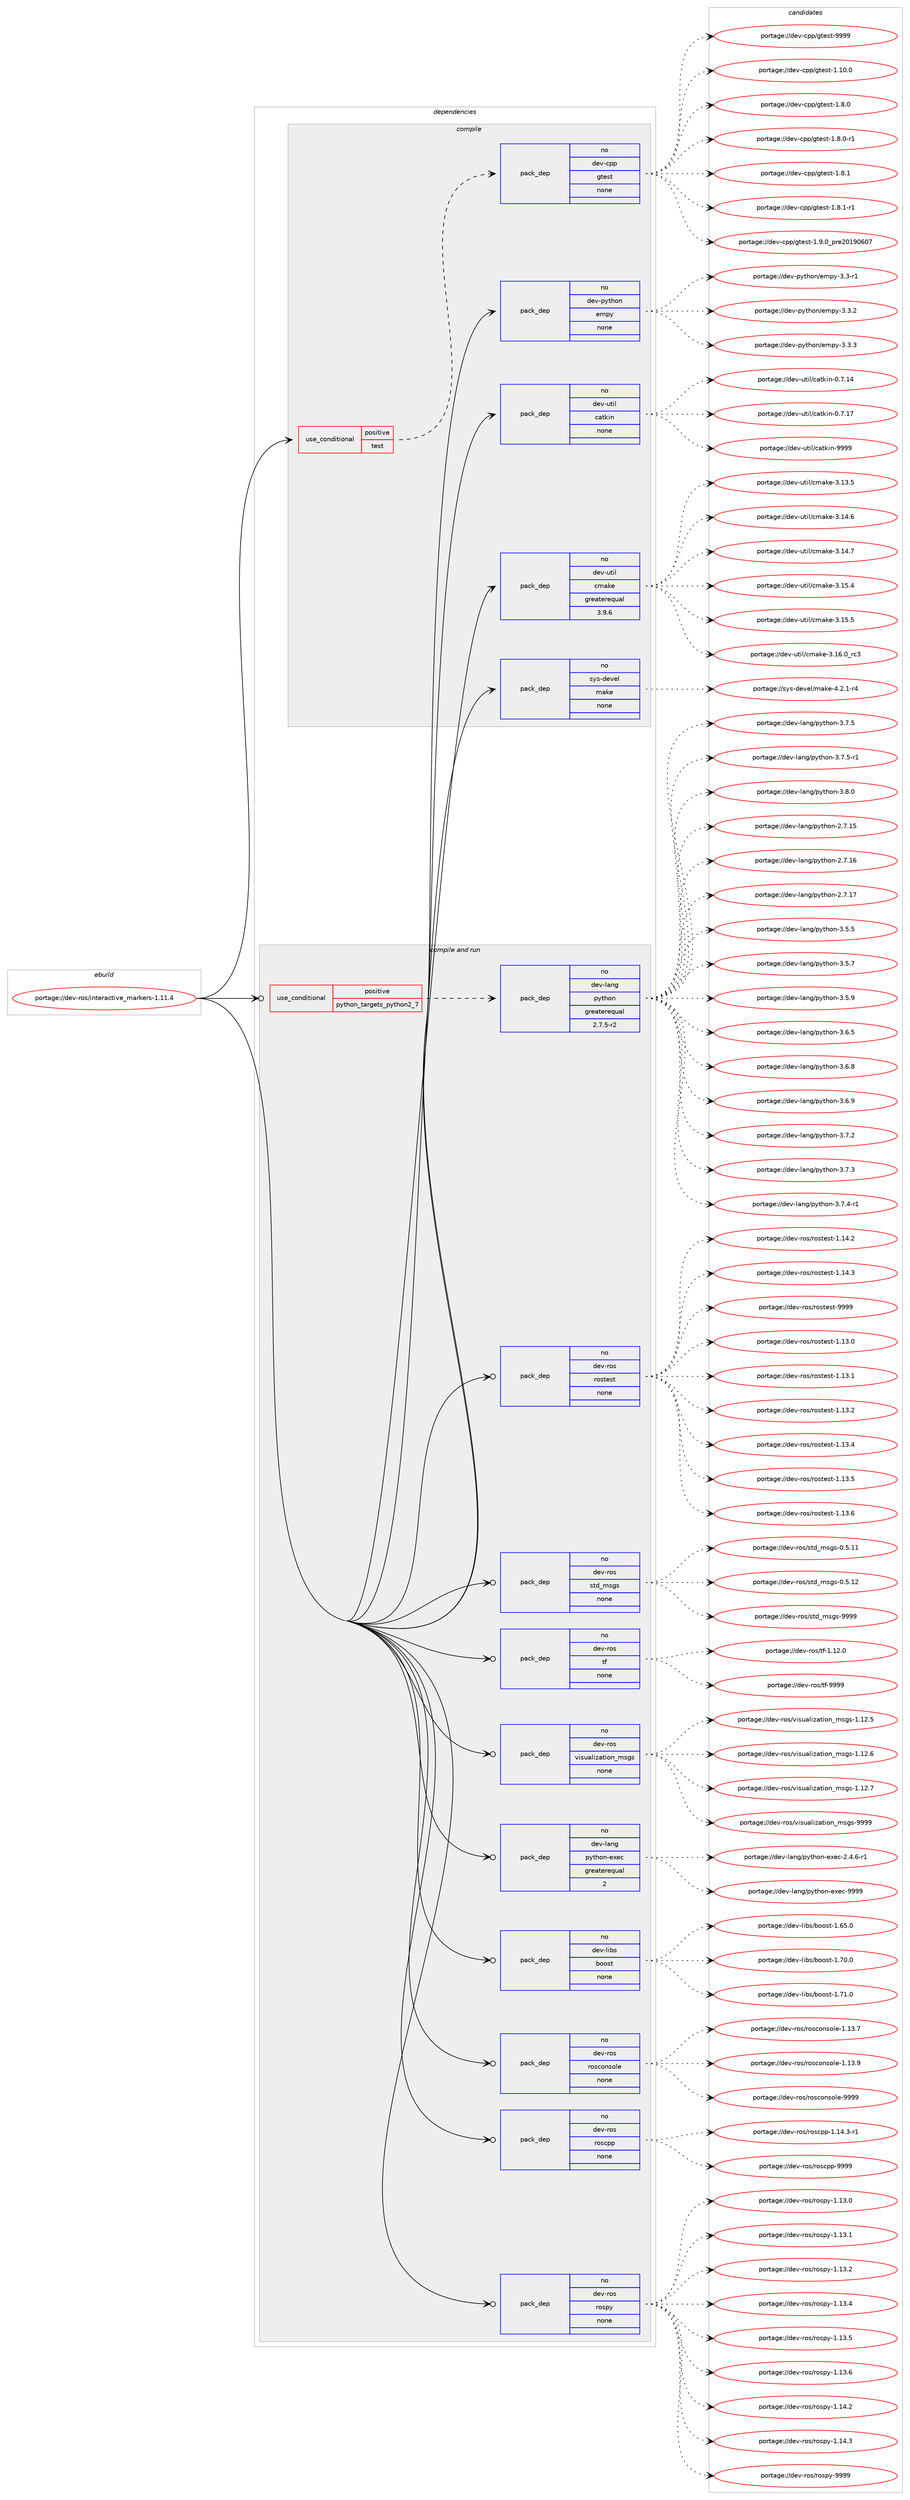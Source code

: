 digraph prolog {

# *************
# Graph options
# *************

newrank=true;
concentrate=true;
compound=true;
graph [rankdir=LR,fontname=Helvetica,fontsize=10,ranksep=1.5];#, ranksep=2.5, nodesep=0.2];
edge  [arrowhead=vee];
node  [fontname=Helvetica,fontsize=10];

# **********
# The ebuild
# **********

subgraph cluster_leftcol {
color=gray;
rank=same;
label=<<i>ebuild</i>>;
id [label="portage://dev-ros/interactive_markers-1.11.4", color=red, width=4, href="../dev-ros/interactive_markers-1.11.4.svg"];
}

# ****************
# The dependencies
# ****************

subgraph cluster_midcol {
color=gray;
label=<<i>dependencies</i>>;
subgraph cluster_compile {
fillcolor="#eeeeee";
style=filled;
label=<<i>compile</i>>;
subgraph cond42877 {
dependency189700 [label=<<TABLE BORDER="0" CELLBORDER="1" CELLSPACING="0" CELLPADDING="4"><TR><TD ROWSPAN="3" CELLPADDING="10">use_conditional</TD></TR><TR><TD>positive</TD></TR><TR><TD>test</TD></TR></TABLE>>, shape=none, color=red];
subgraph pack143395 {
dependency189701 [label=<<TABLE BORDER="0" CELLBORDER="1" CELLSPACING="0" CELLPADDING="4" WIDTH="220"><TR><TD ROWSPAN="6" CELLPADDING="30">pack_dep</TD></TR><TR><TD WIDTH="110">no</TD></TR><TR><TD>dev-cpp</TD></TR><TR><TD>gtest</TD></TR><TR><TD>none</TD></TR><TR><TD></TD></TR></TABLE>>, shape=none, color=blue];
}
dependency189700:e -> dependency189701:w [weight=20,style="dashed",arrowhead="vee"];
}
id:e -> dependency189700:w [weight=20,style="solid",arrowhead="vee"];
subgraph pack143396 {
dependency189702 [label=<<TABLE BORDER="0" CELLBORDER="1" CELLSPACING="0" CELLPADDING="4" WIDTH="220"><TR><TD ROWSPAN="6" CELLPADDING="30">pack_dep</TD></TR><TR><TD WIDTH="110">no</TD></TR><TR><TD>dev-python</TD></TR><TR><TD>empy</TD></TR><TR><TD>none</TD></TR><TR><TD></TD></TR></TABLE>>, shape=none, color=blue];
}
id:e -> dependency189702:w [weight=20,style="solid",arrowhead="vee"];
subgraph pack143397 {
dependency189703 [label=<<TABLE BORDER="0" CELLBORDER="1" CELLSPACING="0" CELLPADDING="4" WIDTH="220"><TR><TD ROWSPAN="6" CELLPADDING="30">pack_dep</TD></TR><TR><TD WIDTH="110">no</TD></TR><TR><TD>dev-util</TD></TR><TR><TD>catkin</TD></TR><TR><TD>none</TD></TR><TR><TD></TD></TR></TABLE>>, shape=none, color=blue];
}
id:e -> dependency189703:w [weight=20,style="solid",arrowhead="vee"];
subgraph pack143398 {
dependency189704 [label=<<TABLE BORDER="0" CELLBORDER="1" CELLSPACING="0" CELLPADDING="4" WIDTH="220"><TR><TD ROWSPAN="6" CELLPADDING="30">pack_dep</TD></TR><TR><TD WIDTH="110">no</TD></TR><TR><TD>dev-util</TD></TR><TR><TD>cmake</TD></TR><TR><TD>greaterequal</TD></TR><TR><TD>3.9.6</TD></TR></TABLE>>, shape=none, color=blue];
}
id:e -> dependency189704:w [weight=20,style="solid",arrowhead="vee"];
subgraph pack143399 {
dependency189705 [label=<<TABLE BORDER="0" CELLBORDER="1" CELLSPACING="0" CELLPADDING="4" WIDTH="220"><TR><TD ROWSPAN="6" CELLPADDING="30">pack_dep</TD></TR><TR><TD WIDTH="110">no</TD></TR><TR><TD>sys-devel</TD></TR><TR><TD>make</TD></TR><TR><TD>none</TD></TR><TR><TD></TD></TR></TABLE>>, shape=none, color=blue];
}
id:e -> dependency189705:w [weight=20,style="solid",arrowhead="vee"];
}
subgraph cluster_compileandrun {
fillcolor="#eeeeee";
style=filled;
label=<<i>compile and run</i>>;
subgraph cond42878 {
dependency189706 [label=<<TABLE BORDER="0" CELLBORDER="1" CELLSPACING="0" CELLPADDING="4"><TR><TD ROWSPAN="3" CELLPADDING="10">use_conditional</TD></TR><TR><TD>positive</TD></TR><TR><TD>python_targets_python2_7</TD></TR></TABLE>>, shape=none, color=red];
subgraph pack143400 {
dependency189707 [label=<<TABLE BORDER="0" CELLBORDER="1" CELLSPACING="0" CELLPADDING="4" WIDTH="220"><TR><TD ROWSPAN="6" CELLPADDING="30">pack_dep</TD></TR><TR><TD WIDTH="110">no</TD></TR><TR><TD>dev-lang</TD></TR><TR><TD>python</TD></TR><TR><TD>greaterequal</TD></TR><TR><TD>2.7.5-r2</TD></TR></TABLE>>, shape=none, color=blue];
}
dependency189706:e -> dependency189707:w [weight=20,style="dashed",arrowhead="vee"];
}
id:e -> dependency189706:w [weight=20,style="solid",arrowhead="odotvee"];
subgraph pack143401 {
dependency189708 [label=<<TABLE BORDER="0" CELLBORDER="1" CELLSPACING="0" CELLPADDING="4" WIDTH="220"><TR><TD ROWSPAN="6" CELLPADDING="30">pack_dep</TD></TR><TR><TD WIDTH="110">no</TD></TR><TR><TD>dev-lang</TD></TR><TR><TD>python-exec</TD></TR><TR><TD>greaterequal</TD></TR><TR><TD>2</TD></TR></TABLE>>, shape=none, color=blue];
}
id:e -> dependency189708:w [weight=20,style="solid",arrowhead="odotvee"];
subgraph pack143402 {
dependency189709 [label=<<TABLE BORDER="0" CELLBORDER="1" CELLSPACING="0" CELLPADDING="4" WIDTH="220"><TR><TD ROWSPAN="6" CELLPADDING="30">pack_dep</TD></TR><TR><TD WIDTH="110">no</TD></TR><TR><TD>dev-libs</TD></TR><TR><TD>boost</TD></TR><TR><TD>none</TD></TR><TR><TD></TD></TR></TABLE>>, shape=none, color=blue];
}
id:e -> dependency189709:w [weight=20,style="solid",arrowhead="odotvee"];
subgraph pack143403 {
dependency189710 [label=<<TABLE BORDER="0" CELLBORDER="1" CELLSPACING="0" CELLPADDING="4" WIDTH="220"><TR><TD ROWSPAN="6" CELLPADDING="30">pack_dep</TD></TR><TR><TD WIDTH="110">no</TD></TR><TR><TD>dev-ros</TD></TR><TR><TD>rosconsole</TD></TR><TR><TD>none</TD></TR><TR><TD></TD></TR></TABLE>>, shape=none, color=blue];
}
id:e -> dependency189710:w [weight=20,style="solid",arrowhead="odotvee"];
subgraph pack143404 {
dependency189711 [label=<<TABLE BORDER="0" CELLBORDER="1" CELLSPACING="0" CELLPADDING="4" WIDTH="220"><TR><TD ROWSPAN="6" CELLPADDING="30">pack_dep</TD></TR><TR><TD WIDTH="110">no</TD></TR><TR><TD>dev-ros</TD></TR><TR><TD>roscpp</TD></TR><TR><TD>none</TD></TR><TR><TD></TD></TR></TABLE>>, shape=none, color=blue];
}
id:e -> dependency189711:w [weight=20,style="solid",arrowhead="odotvee"];
subgraph pack143405 {
dependency189712 [label=<<TABLE BORDER="0" CELLBORDER="1" CELLSPACING="0" CELLPADDING="4" WIDTH="220"><TR><TD ROWSPAN="6" CELLPADDING="30">pack_dep</TD></TR><TR><TD WIDTH="110">no</TD></TR><TR><TD>dev-ros</TD></TR><TR><TD>rospy</TD></TR><TR><TD>none</TD></TR><TR><TD></TD></TR></TABLE>>, shape=none, color=blue];
}
id:e -> dependency189712:w [weight=20,style="solid",arrowhead="odotvee"];
subgraph pack143406 {
dependency189713 [label=<<TABLE BORDER="0" CELLBORDER="1" CELLSPACING="0" CELLPADDING="4" WIDTH="220"><TR><TD ROWSPAN="6" CELLPADDING="30">pack_dep</TD></TR><TR><TD WIDTH="110">no</TD></TR><TR><TD>dev-ros</TD></TR><TR><TD>rostest</TD></TR><TR><TD>none</TD></TR><TR><TD></TD></TR></TABLE>>, shape=none, color=blue];
}
id:e -> dependency189713:w [weight=20,style="solid",arrowhead="odotvee"];
subgraph pack143407 {
dependency189714 [label=<<TABLE BORDER="0" CELLBORDER="1" CELLSPACING="0" CELLPADDING="4" WIDTH="220"><TR><TD ROWSPAN="6" CELLPADDING="30">pack_dep</TD></TR><TR><TD WIDTH="110">no</TD></TR><TR><TD>dev-ros</TD></TR><TR><TD>std_msgs</TD></TR><TR><TD>none</TD></TR><TR><TD></TD></TR></TABLE>>, shape=none, color=blue];
}
id:e -> dependency189714:w [weight=20,style="solid",arrowhead="odotvee"];
subgraph pack143408 {
dependency189715 [label=<<TABLE BORDER="0" CELLBORDER="1" CELLSPACING="0" CELLPADDING="4" WIDTH="220"><TR><TD ROWSPAN="6" CELLPADDING="30">pack_dep</TD></TR><TR><TD WIDTH="110">no</TD></TR><TR><TD>dev-ros</TD></TR><TR><TD>tf</TD></TR><TR><TD>none</TD></TR><TR><TD></TD></TR></TABLE>>, shape=none, color=blue];
}
id:e -> dependency189715:w [weight=20,style="solid",arrowhead="odotvee"];
subgraph pack143409 {
dependency189716 [label=<<TABLE BORDER="0" CELLBORDER="1" CELLSPACING="0" CELLPADDING="4" WIDTH="220"><TR><TD ROWSPAN="6" CELLPADDING="30">pack_dep</TD></TR><TR><TD WIDTH="110">no</TD></TR><TR><TD>dev-ros</TD></TR><TR><TD>visualization_msgs</TD></TR><TR><TD>none</TD></TR><TR><TD></TD></TR></TABLE>>, shape=none, color=blue];
}
id:e -> dependency189716:w [weight=20,style="solid",arrowhead="odotvee"];
}
subgraph cluster_run {
fillcolor="#eeeeee";
style=filled;
label=<<i>run</i>>;
}
}

# **************
# The candidates
# **************

subgraph cluster_choices {
rank=same;
color=gray;
label=<<i>candidates</i>>;

subgraph choice143395 {
color=black;
nodesep=1;
choiceportage10010111845991121124710311610111511645494649484648 [label="portage://dev-cpp/gtest-1.10.0", color=red, width=4,href="../dev-cpp/gtest-1.10.0.svg"];
choiceportage100101118459911211247103116101115116454946564648 [label="portage://dev-cpp/gtest-1.8.0", color=red, width=4,href="../dev-cpp/gtest-1.8.0.svg"];
choiceportage1001011184599112112471031161011151164549465646484511449 [label="portage://dev-cpp/gtest-1.8.0-r1", color=red, width=4,href="../dev-cpp/gtest-1.8.0-r1.svg"];
choiceportage100101118459911211247103116101115116454946564649 [label="portage://dev-cpp/gtest-1.8.1", color=red, width=4,href="../dev-cpp/gtest-1.8.1.svg"];
choiceportage1001011184599112112471031161011151164549465646494511449 [label="portage://dev-cpp/gtest-1.8.1-r1", color=red, width=4,href="../dev-cpp/gtest-1.8.1-r1.svg"];
choiceportage100101118459911211247103116101115116454946574648951121141015048495748544855 [label="portage://dev-cpp/gtest-1.9.0_pre20190607", color=red, width=4,href="../dev-cpp/gtest-1.9.0_pre20190607.svg"];
choiceportage1001011184599112112471031161011151164557575757 [label="portage://dev-cpp/gtest-9999", color=red, width=4,href="../dev-cpp/gtest-9999.svg"];
dependency189701:e -> choiceportage10010111845991121124710311610111511645494649484648:w [style=dotted,weight="100"];
dependency189701:e -> choiceportage100101118459911211247103116101115116454946564648:w [style=dotted,weight="100"];
dependency189701:e -> choiceportage1001011184599112112471031161011151164549465646484511449:w [style=dotted,weight="100"];
dependency189701:e -> choiceportage100101118459911211247103116101115116454946564649:w [style=dotted,weight="100"];
dependency189701:e -> choiceportage1001011184599112112471031161011151164549465646494511449:w [style=dotted,weight="100"];
dependency189701:e -> choiceportage100101118459911211247103116101115116454946574648951121141015048495748544855:w [style=dotted,weight="100"];
dependency189701:e -> choiceportage1001011184599112112471031161011151164557575757:w [style=dotted,weight="100"];
}
subgraph choice143396 {
color=black;
nodesep=1;
choiceportage1001011184511212111610411111047101109112121455146514511449 [label="portage://dev-python/empy-3.3-r1", color=red, width=4,href="../dev-python/empy-3.3-r1.svg"];
choiceportage1001011184511212111610411111047101109112121455146514650 [label="portage://dev-python/empy-3.3.2", color=red, width=4,href="../dev-python/empy-3.3.2.svg"];
choiceportage1001011184511212111610411111047101109112121455146514651 [label="portage://dev-python/empy-3.3.3", color=red, width=4,href="../dev-python/empy-3.3.3.svg"];
dependency189702:e -> choiceportage1001011184511212111610411111047101109112121455146514511449:w [style=dotted,weight="100"];
dependency189702:e -> choiceportage1001011184511212111610411111047101109112121455146514650:w [style=dotted,weight="100"];
dependency189702:e -> choiceportage1001011184511212111610411111047101109112121455146514651:w [style=dotted,weight="100"];
}
subgraph choice143397 {
color=black;
nodesep=1;
choiceportage1001011184511711610510847999711610710511045484655464952 [label="portage://dev-util/catkin-0.7.14", color=red, width=4,href="../dev-util/catkin-0.7.14.svg"];
choiceportage1001011184511711610510847999711610710511045484655464955 [label="portage://dev-util/catkin-0.7.17", color=red, width=4,href="../dev-util/catkin-0.7.17.svg"];
choiceportage100101118451171161051084799971161071051104557575757 [label="portage://dev-util/catkin-9999", color=red, width=4,href="../dev-util/catkin-9999.svg"];
dependency189703:e -> choiceportage1001011184511711610510847999711610710511045484655464952:w [style=dotted,weight="100"];
dependency189703:e -> choiceportage1001011184511711610510847999711610710511045484655464955:w [style=dotted,weight="100"];
dependency189703:e -> choiceportage100101118451171161051084799971161071051104557575757:w [style=dotted,weight="100"];
}
subgraph choice143398 {
color=black;
nodesep=1;
choiceportage1001011184511711610510847991099710710145514649514653 [label="portage://dev-util/cmake-3.13.5", color=red, width=4,href="../dev-util/cmake-3.13.5.svg"];
choiceportage1001011184511711610510847991099710710145514649524654 [label="portage://dev-util/cmake-3.14.6", color=red, width=4,href="../dev-util/cmake-3.14.6.svg"];
choiceportage1001011184511711610510847991099710710145514649524655 [label="portage://dev-util/cmake-3.14.7", color=red, width=4,href="../dev-util/cmake-3.14.7.svg"];
choiceportage1001011184511711610510847991099710710145514649534652 [label="portage://dev-util/cmake-3.15.4", color=red, width=4,href="../dev-util/cmake-3.15.4.svg"];
choiceportage1001011184511711610510847991099710710145514649534653 [label="portage://dev-util/cmake-3.15.5", color=red, width=4,href="../dev-util/cmake-3.15.5.svg"];
choiceportage1001011184511711610510847991099710710145514649544648951149951 [label="portage://dev-util/cmake-3.16.0_rc3", color=red, width=4,href="../dev-util/cmake-3.16.0_rc3.svg"];
dependency189704:e -> choiceportage1001011184511711610510847991099710710145514649514653:w [style=dotted,weight="100"];
dependency189704:e -> choiceportage1001011184511711610510847991099710710145514649524654:w [style=dotted,weight="100"];
dependency189704:e -> choiceportage1001011184511711610510847991099710710145514649524655:w [style=dotted,weight="100"];
dependency189704:e -> choiceportage1001011184511711610510847991099710710145514649534652:w [style=dotted,weight="100"];
dependency189704:e -> choiceportage1001011184511711610510847991099710710145514649534653:w [style=dotted,weight="100"];
dependency189704:e -> choiceportage1001011184511711610510847991099710710145514649544648951149951:w [style=dotted,weight="100"];
}
subgraph choice143399 {
color=black;
nodesep=1;
choiceportage1151211154510010111810110847109971071014552465046494511452 [label="portage://sys-devel/make-4.2.1-r4", color=red, width=4,href="../sys-devel/make-4.2.1-r4.svg"];
dependency189705:e -> choiceportage1151211154510010111810110847109971071014552465046494511452:w [style=dotted,weight="100"];
}
subgraph choice143400 {
color=black;
nodesep=1;
choiceportage10010111845108971101034711212111610411111045504655464953 [label="portage://dev-lang/python-2.7.15", color=red, width=4,href="../dev-lang/python-2.7.15.svg"];
choiceportage10010111845108971101034711212111610411111045504655464954 [label="portage://dev-lang/python-2.7.16", color=red, width=4,href="../dev-lang/python-2.7.16.svg"];
choiceportage10010111845108971101034711212111610411111045504655464955 [label="portage://dev-lang/python-2.7.17", color=red, width=4,href="../dev-lang/python-2.7.17.svg"];
choiceportage100101118451089711010347112121116104111110455146534653 [label="portage://dev-lang/python-3.5.5", color=red, width=4,href="../dev-lang/python-3.5.5.svg"];
choiceportage100101118451089711010347112121116104111110455146534655 [label="portage://dev-lang/python-3.5.7", color=red, width=4,href="../dev-lang/python-3.5.7.svg"];
choiceportage100101118451089711010347112121116104111110455146534657 [label="portage://dev-lang/python-3.5.9", color=red, width=4,href="../dev-lang/python-3.5.9.svg"];
choiceportage100101118451089711010347112121116104111110455146544653 [label="portage://dev-lang/python-3.6.5", color=red, width=4,href="../dev-lang/python-3.6.5.svg"];
choiceportage100101118451089711010347112121116104111110455146544656 [label="portage://dev-lang/python-3.6.8", color=red, width=4,href="../dev-lang/python-3.6.8.svg"];
choiceportage100101118451089711010347112121116104111110455146544657 [label="portage://dev-lang/python-3.6.9", color=red, width=4,href="../dev-lang/python-3.6.9.svg"];
choiceportage100101118451089711010347112121116104111110455146554650 [label="portage://dev-lang/python-3.7.2", color=red, width=4,href="../dev-lang/python-3.7.2.svg"];
choiceportage100101118451089711010347112121116104111110455146554651 [label="portage://dev-lang/python-3.7.3", color=red, width=4,href="../dev-lang/python-3.7.3.svg"];
choiceportage1001011184510897110103471121211161041111104551465546524511449 [label="portage://dev-lang/python-3.7.4-r1", color=red, width=4,href="../dev-lang/python-3.7.4-r1.svg"];
choiceportage100101118451089711010347112121116104111110455146554653 [label="portage://dev-lang/python-3.7.5", color=red, width=4,href="../dev-lang/python-3.7.5.svg"];
choiceportage1001011184510897110103471121211161041111104551465546534511449 [label="portage://dev-lang/python-3.7.5-r1", color=red, width=4,href="../dev-lang/python-3.7.5-r1.svg"];
choiceportage100101118451089711010347112121116104111110455146564648 [label="portage://dev-lang/python-3.8.0", color=red, width=4,href="../dev-lang/python-3.8.0.svg"];
dependency189707:e -> choiceportage10010111845108971101034711212111610411111045504655464953:w [style=dotted,weight="100"];
dependency189707:e -> choiceportage10010111845108971101034711212111610411111045504655464954:w [style=dotted,weight="100"];
dependency189707:e -> choiceportage10010111845108971101034711212111610411111045504655464955:w [style=dotted,weight="100"];
dependency189707:e -> choiceportage100101118451089711010347112121116104111110455146534653:w [style=dotted,weight="100"];
dependency189707:e -> choiceportage100101118451089711010347112121116104111110455146534655:w [style=dotted,weight="100"];
dependency189707:e -> choiceportage100101118451089711010347112121116104111110455146534657:w [style=dotted,weight="100"];
dependency189707:e -> choiceportage100101118451089711010347112121116104111110455146544653:w [style=dotted,weight="100"];
dependency189707:e -> choiceportage100101118451089711010347112121116104111110455146544656:w [style=dotted,weight="100"];
dependency189707:e -> choiceportage100101118451089711010347112121116104111110455146544657:w [style=dotted,weight="100"];
dependency189707:e -> choiceportage100101118451089711010347112121116104111110455146554650:w [style=dotted,weight="100"];
dependency189707:e -> choiceportage100101118451089711010347112121116104111110455146554651:w [style=dotted,weight="100"];
dependency189707:e -> choiceportage1001011184510897110103471121211161041111104551465546524511449:w [style=dotted,weight="100"];
dependency189707:e -> choiceportage100101118451089711010347112121116104111110455146554653:w [style=dotted,weight="100"];
dependency189707:e -> choiceportage1001011184510897110103471121211161041111104551465546534511449:w [style=dotted,weight="100"];
dependency189707:e -> choiceportage100101118451089711010347112121116104111110455146564648:w [style=dotted,weight="100"];
}
subgraph choice143401 {
color=black;
nodesep=1;
choiceportage10010111845108971101034711212111610411111045101120101994550465246544511449 [label="portage://dev-lang/python-exec-2.4.6-r1", color=red, width=4,href="../dev-lang/python-exec-2.4.6-r1.svg"];
choiceportage10010111845108971101034711212111610411111045101120101994557575757 [label="portage://dev-lang/python-exec-9999", color=red, width=4,href="../dev-lang/python-exec-9999.svg"];
dependency189708:e -> choiceportage10010111845108971101034711212111610411111045101120101994550465246544511449:w [style=dotted,weight="100"];
dependency189708:e -> choiceportage10010111845108971101034711212111610411111045101120101994557575757:w [style=dotted,weight="100"];
}
subgraph choice143402 {
color=black;
nodesep=1;
choiceportage1001011184510810598115479811111111511645494654534648 [label="portage://dev-libs/boost-1.65.0", color=red, width=4,href="../dev-libs/boost-1.65.0.svg"];
choiceportage1001011184510810598115479811111111511645494655484648 [label="portage://dev-libs/boost-1.70.0", color=red, width=4,href="../dev-libs/boost-1.70.0.svg"];
choiceportage1001011184510810598115479811111111511645494655494648 [label="portage://dev-libs/boost-1.71.0", color=red, width=4,href="../dev-libs/boost-1.71.0.svg"];
dependency189709:e -> choiceportage1001011184510810598115479811111111511645494654534648:w [style=dotted,weight="100"];
dependency189709:e -> choiceportage1001011184510810598115479811111111511645494655484648:w [style=dotted,weight="100"];
dependency189709:e -> choiceportage1001011184510810598115479811111111511645494655494648:w [style=dotted,weight="100"];
}
subgraph choice143403 {
color=black;
nodesep=1;
choiceportage10010111845114111115471141111159911111011511110810145494649514655 [label="portage://dev-ros/rosconsole-1.13.7", color=red, width=4,href="../dev-ros/rosconsole-1.13.7.svg"];
choiceportage10010111845114111115471141111159911111011511110810145494649514657 [label="portage://dev-ros/rosconsole-1.13.9", color=red, width=4,href="../dev-ros/rosconsole-1.13.9.svg"];
choiceportage1001011184511411111547114111115991111101151111081014557575757 [label="portage://dev-ros/rosconsole-9999", color=red, width=4,href="../dev-ros/rosconsole-9999.svg"];
dependency189710:e -> choiceportage10010111845114111115471141111159911111011511110810145494649514655:w [style=dotted,weight="100"];
dependency189710:e -> choiceportage10010111845114111115471141111159911111011511110810145494649514657:w [style=dotted,weight="100"];
dependency189710:e -> choiceportage1001011184511411111547114111115991111101151111081014557575757:w [style=dotted,weight="100"];
}
subgraph choice143404 {
color=black;
nodesep=1;
choiceportage100101118451141111154711411111599112112454946495246514511449 [label="portage://dev-ros/roscpp-1.14.3-r1", color=red, width=4,href="../dev-ros/roscpp-1.14.3-r1.svg"];
choiceportage1001011184511411111547114111115991121124557575757 [label="portage://dev-ros/roscpp-9999", color=red, width=4,href="../dev-ros/roscpp-9999.svg"];
dependency189711:e -> choiceportage100101118451141111154711411111599112112454946495246514511449:w [style=dotted,weight="100"];
dependency189711:e -> choiceportage1001011184511411111547114111115991121124557575757:w [style=dotted,weight="100"];
}
subgraph choice143405 {
color=black;
nodesep=1;
choiceportage100101118451141111154711411111511212145494649514648 [label="portage://dev-ros/rospy-1.13.0", color=red, width=4,href="../dev-ros/rospy-1.13.0.svg"];
choiceportage100101118451141111154711411111511212145494649514649 [label="portage://dev-ros/rospy-1.13.1", color=red, width=4,href="../dev-ros/rospy-1.13.1.svg"];
choiceportage100101118451141111154711411111511212145494649514650 [label="portage://dev-ros/rospy-1.13.2", color=red, width=4,href="../dev-ros/rospy-1.13.2.svg"];
choiceportage100101118451141111154711411111511212145494649514652 [label="portage://dev-ros/rospy-1.13.4", color=red, width=4,href="../dev-ros/rospy-1.13.4.svg"];
choiceportage100101118451141111154711411111511212145494649514653 [label="portage://dev-ros/rospy-1.13.5", color=red, width=4,href="../dev-ros/rospy-1.13.5.svg"];
choiceportage100101118451141111154711411111511212145494649514654 [label="portage://dev-ros/rospy-1.13.6", color=red, width=4,href="../dev-ros/rospy-1.13.6.svg"];
choiceportage100101118451141111154711411111511212145494649524650 [label="portage://dev-ros/rospy-1.14.2", color=red, width=4,href="../dev-ros/rospy-1.14.2.svg"];
choiceportage100101118451141111154711411111511212145494649524651 [label="portage://dev-ros/rospy-1.14.3", color=red, width=4,href="../dev-ros/rospy-1.14.3.svg"];
choiceportage10010111845114111115471141111151121214557575757 [label="portage://dev-ros/rospy-9999", color=red, width=4,href="../dev-ros/rospy-9999.svg"];
dependency189712:e -> choiceportage100101118451141111154711411111511212145494649514648:w [style=dotted,weight="100"];
dependency189712:e -> choiceportage100101118451141111154711411111511212145494649514649:w [style=dotted,weight="100"];
dependency189712:e -> choiceportage100101118451141111154711411111511212145494649514650:w [style=dotted,weight="100"];
dependency189712:e -> choiceportage100101118451141111154711411111511212145494649514652:w [style=dotted,weight="100"];
dependency189712:e -> choiceportage100101118451141111154711411111511212145494649514653:w [style=dotted,weight="100"];
dependency189712:e -> choiceportage100101118451141111154711411111511212145494649514654:w [style=dotted,weight="100"];
dependency189712:e -> choiceportage100101118451141111154711411111511212145494649524650:w [style=dotted,weight="100"];
dependency189712:e -> choiceportage100101118451141111154711411111511212145494649524651:w [style=dotted,weight="100"];
dependency189712:e -> choiceportage10010111845114111115471141111151121214557575757:w [style=dotted,weight="100"];
}
subgraph choice143406 {
color=black;
nodesep=1;
choiceportage100101118451141111154711411111511610111511645494649514648 [label="portage://dev-ros/rostest-1.13.0", color=red, width=4,href="../dev-ros/rostest-1.13.0.svg"];
choiceportage100101118451141111154711411111511610111511645494649514649 [label="portage://dev-ros/rostest-1.13.1", color=red, width=4,href="../dev-ros/rostest-1.13.1.svg"];
choiceportage100101118451141111154711411111511610111511645494649514650 [label="portage://dev-ros/rostest-1.13.2", color=red, width=4,href="../dev-ros/rostest-1.13.2.svg"];
choiceportage100101118451141111154711411111511610111511645494649514652 [label="portage://dev-ros/rostest-1.13.4", color=red, width=4,href="../dev-ros/rostest-1.13.4.svg"];
choiceportage100101118451141111154711411111511610111511645494649514653 [label="portage://dev-ros/rostest-1.13.5", color=red, width=4,href="../dev-ros/rostest-1.13.5.svg"];
choiceportage100101118451141111154711411111511610111511645494649514654 [label="portage://dev-ros/rostest-1.13.6", color=red, width=4,href="../dev-ros/rostest-1.13.6.svg"];
choiceportage100101118451141111154711411111511610111511645494649524650 [label="portage://dev-ros/rostest-1.14.2", color=red, width=4,href="../dev-ros/rostest-1.14.2.svg"];
choiceportage100101118451141111154711411111511610111511645494649524651 [label="portage://dev-ros/rostest-1.14.3", color=red, width=4,href="../dev-ros/rostest-1.14.3.svg"];
choiceportage10010111845114111115471141111151161011151164557575757 [label="portage://dev-ros/rostest-9999", color=red, width=4,href="../dev-ros/rostest-9999.svg"];
dependency189713:e -> choiceportage100101118451141111154711411111511610111511645494649514648:w [style=dotted,weight="100"];
dependency189713:e -> choiceportage100101118451141111154711411111511610111511645494649514649:w [style=dotted,weight="100"];
dependency189713:e -> choiceportage100101118451141111154711411111511610111511645494649514650:w [style=dotted,weight="100"];
dependency189713:e -> choiceportage100101118451141111154711411111511610111511645494649514652:w [style=dotted,weight="100"];
dependency189713:e -> choiceportage100101118451141111154711411111511610111511645494649514653:w [style=dotted,weight="100"];
dependency189713:e -> choiceportage100101118451141111154711411111511610111511645494649514654:w [style=dotted,weight="100"];
dependency189713:e -> choiceportage100101118451141111154711411111511610111511645494649524650:w [style=dotted,weight="100"];
dependency189713:e -> choiceportage100101118451141111154711411111511610111511645494649524651:w [style=dotted,weight="100"];
dependency189713:e -> choiceportage10010111845114111115471141111151161011151164557575757:w [style=dotted,weight="100"];
}
subgraph choice143407 {
color=black;
nodesep=1;
choiceportage10010111845114111115471151161009510911510311545484653464949 [label="portage://dev-ros/std_msgs-0.5.11", color=red, width=4,href="../dev-ros/std_msgs-0.5.11.svg"];
choiceportage10010111845114111115471151161009510911510311545484653464950 [label="portage://dev-ros/std_msgs-0.5.12", color=red, width=4,href="../dev-ros/std_msgs-0.5.12.svg"];
choiceportage1001011184511411111547115116100951091151031154557575757 [label="portage://dev-ros/std_msgs-9999", color=red, width=4,href="../dev-ros/std_msgs-9999.svg"];
dependency189714:e -> choiceportage10010111845114111115471151161009510911510311545484653464949:w [style=dotted,weight="100"];
dependency189714:e -> choiceportage10010111845114111115471151161009510911510311545484653464950:w [style=dotted,weight="100"];
dependency189714:e -> choiceportage1001011184511411111547115116100951091151031154557575757:w [style=dotted,weight="100"];
}
subgraph choice143408 {
color=black;
nodesep=1;
choiceportage100101118451141111154711610245494649504648 [label="portage://dev-ros/tf-1.12.0", color=red, width=4,href="../dev-ros/tf-1.12.0.svg"];
choiceportage10010111845114111115471161024557575757 [label="portage://dev-ros/tf-9999", color=red, width=4,href="../dev-ros/tf-9999.svg"];
dependency189715:e -> choiceportage100101118451141111154711610245494649504648:w [style=dotted,weight="100"];
dependency189715:e -> choiceportage10010111845114111115471161024557575757:w [style=dotted,weight="100"];
}
subgraph choice143409 {
color=black;
nodesep=1;
choiceportage100101118451141111154711810511511797108105122971161051111109510911510311545494649504653 [label="portage://dev-ros/visualization_msgs-1.12.5", color=red, width=4,href="../dev-ros/visualization_msgs-1.12.5.svg"];
choiceportage100101118451141111154711810511511797108105122971161051111109510911510311545494649504654 [label="portage://dev-ros/visualization_msgs-1.12.6", color=red, width=4,href="../dev-ros/visualization_msgs-1.12.6.svg"];
choiceportage100101118451141111154711810511511797108105122971161051111109510911510311545494649504655 [label="portage://dev-ros/visualization_msgs-1.12.7", color=red, width=4,href="../dev-ros/visualization_msgs-1.12.7.svg"];
choiceportage10010111845114111115471181051151179710810512297116105111110951091151031154557575757 [label="portage://dev-ros/visualization_msgs-9999", color=red, width=4,href="../dev-ros/visualization_msgs-9999.svg"];
dependency189716:e -> choiceportage100101118451141111154711810511511797108105122971161051111109510911510311545494649504653:w [style=dotted,weight="100"];
dependency189716:e -> choiceportage100101118451141111154711810511511797108105122971161051111109510911510311545494649504654:w [style=dotted,weight="100"];
dependency189716:e -> choiceportage100101118451141111154711810511511797108105122971161051111109510911510311545494649504655:w [style=dotted,weight="100"];
dependency189716:e -> choiceportage10010111845114111115471181051151179710810512297116105111110951091151031154557575757:w [style=dotted,weight="100"];
}
}

}
